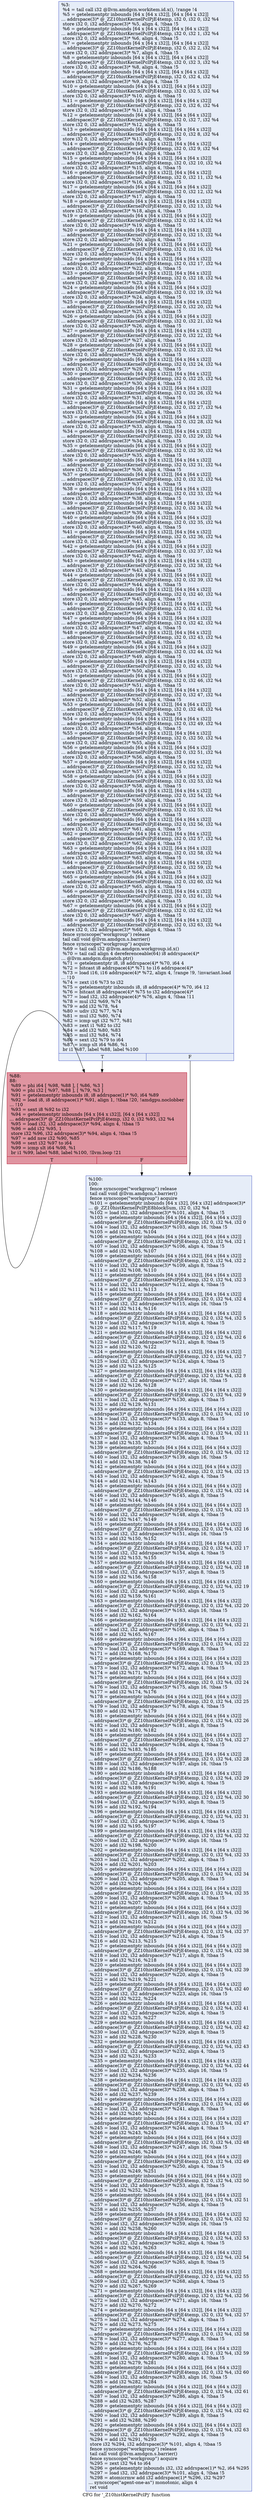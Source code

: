 digraph "CFG for '_Z10histKernelPclPj' function" {
	label="CFG for '_Z10histKernelPclPj' function";

	Node0x623df50 [shape=record,color="#3d50c3ff", style=filled, fillcolor="#c7d7f070",label="{%3:\l  %4 = tail call i32 @llvm.amdgcn.workitem.id.x(), !range !4\l  %5 = getelementptr inbounds [64 x [64 x i32]], [64 x [64 x i32]]\l... addrspace(3)* @_ZZ10histKernelPclPjE4temp, i32 0, i32 0, i32 %4\l  store i32 0, i32 addrspace(3)* %5, align 4, !tbaa !5\l  %6 = getelementptr inbounds [64 x [64 x i32]], [64 x [64 x i32]]\l... addrspace(3)* @_ZZ10histKernelPclPjE4temp, i32 0, i32 1, i32 %4\l  store i32 0, i32 addrspace(3)* %6, align 4, !tbaa !5\l  %7 = getelementptr inbounds [64 x [64 x i32]], [64 x [64 x i32]]\l... addrspace(3)* @_ZZ10histKernelPclPjE4temp, i32 0, i32 2, i32 %4\l  store i32 0, i32 addrspace(3)* %7, align 4, !tbaa !5\l  %8 = getelementptr inbounds [64 x [64 x i32]], [64 x [64 x i32]]\l... addrspace(3)* @_ZZ10histKernelPclPjE4temp, i32 0, i32 3, i32 %4\l  store i32 0, i32 addrspace(3)* %8, align 4, !tbaa !5\l  %9 = getelementptr inbounds [64 x [64 x i32]], [64 x [64 x i32]]\l... addrspace(3)* @_ZZ10histKernelPclPjE4temp, i32 0, i32 4, i32 %4\l  store i32 0, i32 addrspace(3)* %9, align 4, !tbaa !5\l  %10 = getelementptr inbounds [64 x [64 x i32]], [64 x [64 x i32]]\l... addrspace(3)* @_ZZ10histKernelPclPjE4temp, i32 0, i32 5, i32 %4\l  store i32 0, i32 addrspace(3)* %10, align 4, !tbaa !5\l  %11 = getelementptr inbounds [64 x [64 x i32]], [64 x [64 x i32]]\l... addrspace(3)* @_ZZ10histKernelPclPjE4temp, i32 0, i32 6, i32 %4\l  store i32 0, i32 addrspace(3)* %11, align 4, !tbaa !5\l  %12 = getelementptr inbounds [64 x [64 x i32]], [64 x [64 x i32]]\l... addrspace(3)* @_ZZ10histKernelPclPjE4temp, i32 0, i32 7, i32 %4\l  store i32 0, i32 addrspace(3)* %12, align 4, !tbaa !5\l  %13 = getelementptr inbounds [64 x [64 x i32]], [64 x [64 x i32]]\l... addrspace(3)* @_ZZ10histKernelPclPjE4temp, i32 0, i32 8, i32 %4\l  store i32 0, i32 addrspace(3)* %13, align 4, !tbaa !5\l  %14 = getelementptr inbounds [64 x [64 x i32]], [64 x [64 x i32]]\l... addrspace(3)* @_ZZ10histKernelPclPjE4temp, i32 0, i32 9, i32 %4\l  store i32 0, i32 addrspace(3)* %14, align 4, !tbaa !5\l  %15 = getelementptr inbounds [64 x [64 x i32]], [64 x [64 x i32]]\l... addrspace(3)* @_ZZ10histKernelPclPjE4temp, i32 0, i32 10, i32 %4\l  store i32 0, i32 addrspace(3)* %15, align 4, !tbaa !5\l  %16 = getelementptr inbounds [64 x [64 x i32]], [64 x [64 x i32]]\l... addrspace(3)* @_ZZ10histKernelPclPjE4temp, i32 0, i32 11, i32 %4\l  store i32 0, i32 addrspace(3)* %16, align 4, !tbaa !5\l  %17 = getelementptr inbounds [64 x [64 x i32]], [64 x [64 x i32]]\l... addrspace(3)* @_ZZ10histKernelPclPjE4temp, i32 0, i32 12, i32 %4\l  store i32 0, i32 addrspace(3)* %17, align 4, !tbaa !5\l  %18 = getelementptr inbounds [64 x [64 x i32]], [64 x [64 x i32]]\l... addrspace(3)* @_ZZ10histKernelPclPjE4temp, i32 0, i32 13, i32 %4\l  store i32 0, i32 addrspace(3)* %18, align 4, !tbaa !5\l  %19 = getelementptr inbounds [64 x [64 x i32]], [64 x [64 x i32]]\l... addrspace(3)* @_ZZ10histKernelPclPjE4temp, i32 0, i32 14, i32 %4\l  store i32 0, i32 addrspace(3)* %19, align 4, !tbaa !5\l  %20 = getelementptr inbounds [64 x [64 x i32]], [64 x [64 x i32]]\l... addrspace(3)* @_ZZ10histKernelPclPjE4temp, i32 0, i32 15, i32 %4\l  store i32 0, i32 addrspace(3)* %20, align 4, !tbaa !5\l  %21 = getelementptr inbounds [64 x [64 x i32]], [64 x [64 x i32]]\l... addrspace(3)* @_ZZ10histKernelPclPjE4temp, i32 0, i32 16, i32 %4\l  store i32 0, i32 addrspace(3)* %21, align 4, !tbaa !5\l  %22 = getelementptr inbounds [64 x [64 x i32]], [64 x [64 x i32]]\l... addrspace(3)* @_ZZ10histKernelPclPjE4temp, i32 0, i32 17, i32 %4\l  store i32 0, i32 addrspace(3)* %22, align 4, !tbaa !5\l  %23 = getelementptr inbounds [64 x [64 x i32]], [64 x [64 x i32]]\l... addrspace(3)* @_ZZ10histKernelPclPjE4temp, i32 0, i32 18, i32 %4\l  store i32 0, i32 addrspace(3)* %23, align 4, !tbaa !5\l  %24 = getelementptr inbounds [64 x [64 x i32]], [64 x [64 x i32]]\l... addrspace(3)* @_ZZ10histKernelPclPjE4temp, i32 0, i32 19, i32 %4\l  store i32 0, i32 addrspace(3)* %24, align 4, !tbaa !5\l  %25 = getelementptr inbounds [64 x [64 x i32]], [64 x [64 x i32]]\l... addrspace(3)* @_ZZ10histKernelPclPjE4temp, i32 0, i32 20, i32 %4\l  store i32 0, i32 addrspace(3)* %25, align 4, !tbaa !5\l  %26 = getelementptr inbounds [64 x [64 x i32]], [64 x [64 x i32]]\l... addrspace(3)* @_ZZ10histKernelPclPjE4temp, i32 0, i32 21, i32 %4\l  store i32 0, i32 addrspace(3)* %26, align 4, !tbaa !5\l  %27 = getelementptr inbounds [64 x [64 x i32]], [64 x [64 x i32]]\l... addrspace(3)* @_ZZ10histKernelPclPjE4temp, i32 0, i32 22, i32 %4\l  store i32 0, i32 addrspace(3)* %27, align 4, !tbaa !5\l  %28 = getelementptr inbounds [64 x [64 x i32]], [64 x [64 x i32]]\l... addrspace(3)* @_ZZ10histKernelPclPjE4temp, i32 0, i32 23, i32 %4\l  store i32 0, i32 addrspace(3)* %28, align 4, !tbaa !5\l  %29 = getelementptr inbounds [64 x [64 x i32]], [64 x [64 x i32]]\l... addrspace(3)* @_ZZ10histKernelPclPjE4temp, i32 0, i32 24, i32 %4\l  store i32 0, i32 addrspace(3)* %29, align 4, !tbaa !5\l  %30 = getelementptr inbounds [64 x [64 x i32]], [64 x [64 x i32]]\l... addrspace(3)* @_ZZ10histKernelPclPjE4temp, i32 0, i32 25, i32 %4\l  store i32 0, i32 addrspace(3)* %30, align 4, !tbaa !5\l  %31 = getelementptr inbounds [64 x [64 x i32]], [64 x [64 x i32]]\l... addrspace(3)* @_ZZ10histKernelPclPjE4temp, i32 0, i32 26, i32 %4\l  store i32 0, i32 addrspace(3)* %31, align 4, !tbaa !5\l  %32 = getelementptr inbounds [64 x [64 x i32]], [64 x [64 x i32]]\l... addrspace(3)* @_ZZ10histKernelPclPjE4temp, i32 0, i32 27, i32 %4\l  store i32 0, i32 addrspace(3)* %32, align 4, !tbaa !5\l  %33 = getelementptr inbounds [64 x [64 x i32]], [64 x [64 x i32]]\l... addrspace(3)* @_ZZ10histKernelPclPjE4temp, i32 0, i32 28, i32 %4\l  store i32 0, i32 addrspace(3)* %33, align 4, !tbaa !5\l  %34 = getelementptr inbounds [64 x [64 x i32]], [64 x [64 x i32]]\l... addrspace(3)* @_ZZ10histKernelPclPjE4temp, i32 0, i32 29, i32 %4\l  store i32 0, i32 addrspace(3)* %34, align 4, !tbaa !5\l  %35 = getelementptr inbounds [64 x [64 x i32]], [64 x [64 x i32]]\l... addrspace(3)* @_ZZ10histKernelPclPjE4temp, i32 0, i32 30, i32 %4\l  store i32 0, i32 addrspace(3)* %35, align 4, !tbaa !5\l  %36 = getelementptr inbounds [64 x [64 x i32]], [64 x [64 x i32]]\l... addrspace(3)* @_ZZ10histKernelPclPjE4temp, i32 0, i32 31, i32 %4\l  store i32 0, i32 addrspace(3)* %36, align 4, !tbaa !5\l  %37 = getelementptr inbounds [64 x [64 x i32]], [64 x [64 x i32]]\l... addrspace(3)* @_ZZ10histKernelPclPjE4temp, i32 0, i32 32, i32 %4\l  store i32 0, i32 addrspace(3)* %37, align 4, !tbaa !5\l  %38 = getelementptr inbounds [64 x [64 x i32]], [64 x [64 x i32]]\l... addrspace(3)* @_ZZ10histKernelPclPjE4temp, i32 0, i32 33, i32 %4\l  store i32 0, i32 addrspace(3)* %38, align 4, !tbaa !5\l  %39 = getelementptr inbounds [64 x [64 x i32]], [64 x [64 x i32]]\l... addrspace(3)* @_ZZ10histKernelPclPjE4temp, i32 0, i32 34, i32 %4\l  store i32 0, i32 addrspace(3)* %39, align 4, !tbaa !5\l  %40 = getelementptr inbounds [64 x [64 x i32]], [64 x [64 x i32]]\l... addrspace(3)* @_ZZ10histKernelPclPjE4temp, i32 0, i32 35, i32 %4\l  store i32 0, i32 addrspace(3)* %40, align 4, !tbaa !5\l  %41 = getelementptr inbounds [64 x [64 x i32]], [64 x [64 x i32]]\l... addrspace(3)* @_ZZ10histKernelPclPjE4temp, i32 0, i32 36, i32 %4\l  store i32 0, i32 addrspace(3)* %41, align 4, !tbaa !5\l  %42 = getelementptr inbounds [64 x [64 x i32]], [64 x [64 x i32]]\l... addrspace(3)* @_ZZ10histKernelPclPjE4temp, i32 0, i32 37, i32 %4\l  store i32 0, i32 addrspace(3)* %42, align 4, !tbaa !5\l  %43 = getelementptr inbounds [64 x [64 x i32]], [64 x [64 x i32]]\l... addrspace(3)* @_ZZ10histKernelPclPjE4temp, i32 0, i32 38, i32 %4\l  store i32 0, i32 addrspace(3)* %43, align 4, !tbaa !5\l  %44 = getelementptr inbounds [64 x [64 x i32]], [64 x [64 x i32]]\l... addrspace(3)* @_ZZ10histKernelPclPjE4temp, i32 0, i32 39, i32 %4\l  store i32 0, i32 addrspace(3)* %44, align 4, !tbaa !5\l  %45 = getelementptr inbounds [64 x [64 x i32]], [64 x [64 x i32]]\l... addrspace(3)* @_ZZ10histKernelPclPjE4temp, i32 0, i32 40, i32 %4\l  store i32 0, i32 addrspace(3)* %45, align 4, !tbaa !5\l  %46 = getelementptr inbounds [64 x [64 x i32]], [64 x [64 x i32]]\l... addrspace(3)* @_ZZ10histKernelPclPjE4temp, i32 0, i32 41, i32 %4\l  store i32 0, i32 addrspace(3)* %46, align 4, !tbaa !5\l  %47 = getelementptr inbounds [64 x [64 x i32]], [64 x [64 x i32]]\l... addrspace(3)* @_ZZ10histKernelPclPjE4temp, i32 0, i32 42, i32 %4\l  store i32 0, i32 addrspace(3)* %47, align 4, !tbaa !5\l  %48 = getelementptr inbounds [64 x [64 x i32]], [64 x [64 x i32]]\l... addrspace(3)* @_ZZ10histKernelPclPjE4temp, i32 0, i32 43, i32 %4\l  store i32 0, i32 addrspace(3)* %48, align 4, !tbaa !5\l  %49 = getelementptr inbounds [64 x [64 x i32]], [64 x [64 x i32]]\l... addrspace(3)* @_ZZ10histKernelPclPjE4temp, i32 0, i32 44, i32 %4\l  store i32 0, i32 addrspace(3)* %49, align 4, !tbaa !5\l  %50 = getelementptr inbounds [64 x [64 x i32]], [64 x [64 x i32]]\l... addrspace(3)* @_ZZ10histKernelPclPjE4temp, i32 0, i32 45, i32 %4\l  store i32 0, i32 addrspace(3)* %50, align 4, !tbaa !5\l  %51 = getelementptr inbounds [64 x [64 x i32]], [64 x [64 x i32]]\l... addrspace(3)* @_ZZ10histKernelPclPjE4temp, i32 0, i32 46, i32 %4\l  store i32 0, i32 addrspace(3)* %51, align 4, !tbaa !5\l  %52 = getelementptr inbounds [64 x [64 x i32]], [64 x [64 x i32]]\l... addrspace(3)* @_ZZ10histKernelPclPjE4temp, i32 0, i32 47, i32 %4\l  store i32 0, i32 addrspace(3)* %52, align 4, !tbaa !5\l  %53 = getelementptr inbounds [64 x [64 x i32]], [64 x [64 x i32]]\l... addrspace(3)* @_ZZ10histKernelPclPjE4temp, i32 0, i32 48, i32 %4\l  store i32 0, i32 addrspace(3)* %53, align 4, !tbaa !5\l  %54 = getelementptr inbounds [64 x [64 x i32]], [64 x [64 x i32]]\l... addrspace(3)* @_ZZ10histKernelPclPjE4temp, i32 0, i32 49, i32 %4\l  store i32 0, i32 addrspace(3)* %54, align 4, !tbaa !5\l  %55 = getelementptr inbounds [64 x [64 x i32]], [64 x [64 x i32]]\l... addrspace(3)* @_ZZ10histKernelPclPjE4temp, i32 0, i32 50, i32 %4\l  store i32 0, i32 addrspace(3)* %55, align 4, !tbaa !5\l  %56 = getelementptr inbounds [64 x [64 x i32]], [64 x [64 x i32]]\l... addrspace(3)* @_ZZ10histKernelPclPjE4temp, i32 0, i32 51, i32 %4\l  store i32 0, i32 addrspace(3)* %56, align 4, !tbaa !5\l  %57 = getelementptr inbounds [64 x [64 x i32]], [64 x [64 x i32]]\l... addrspace(3)* @_ZZ10histKernelPclPjE4temp, i32 0, i32 52, i32 %4\l  store i32 0, i32 addrspace(3)* %57, align 4, !tbaa !5\l  %58 = getelementptr inbounds [64 x [64 x i32]], [64 x [64 x i32]]\l... addrspace(3)* @_ZZ10histKernelPclPjE4temp, i32 0, i32 53, i32 %4\l  store i32 0, i32 addrspace(3)* %58, align 4, !tbaa !5\l  %59 = getelementptr inbounds [64 x [64 x i32]], [64 x [64 x i32]]\l... addrspace(3)* @_ZZ10histKernelPclPjE4temp, i32 0, i32 54, i32 %4\l  store i32 0, i32 addrspace(3)* %59, align 4, !tbaa !5\l  %60 = getelementptr inbounds [64 x [64 x i32]], [64 x [64 x i32]]\l... addrspace(3)* @_ZZ10histKernelPclPjE4temp, i32 0, i32 55, i32 %4\l  store i32 0, i32 addrspace(3)* %60, align 4, !tbaa !5\l  %61 = getelementptr inbounds [64 x [64 x i32]], [64 x [64 x i32]]\l... addrspace(3)* @_ZZ10histKernelPclPjE4temp, i32 0, i32 56, i32 %4\l  store i32 0, i32 addrspace(3)* %61, align 4, !tbaa !5\l  %62 = getelementptr inbounds [64 x [64 x i32]], [64 x [64 x i32]]\l... addrspace(3)* @_ZZ10histKernelPclPjE4temp, i32 0, i32 57, i32 %4\l  store i32 0, i32 addrspace(3)* %62, align 4, !tbaa !5\l  %63 = getelementptr inbounds [64 x [64 x i32]], [64 x [64 x i32]]\l... addrspace(3)* @_ZZ10histKernelPclPjE4temp, i32 0, i32 58, i32 %4\l  store i32 0, i32 addrspace(3)* %63, align 4, !tbaa !5\l  %64 = getelementptr inbounds [64 x [64 x i32]], [64 x [64 x i32]]\l... addrspace(3)* @_ZZ10histKernelPclPjE4temp, i32 0, i32 59, i32 %4\l  store i32 0, i32 addrspace(3)* %64, align 4, !tbaa !5\l  %65 = getelementptr inbounds [64 x [64 x i32]], [64 x [64 x i32]]\l... addrspace(3)* @_ZZ10histKernelPclPjE4temp, i32 0, i32 60, i32 %4\l  store i32 0, i32 addrspace(3)* %65, align 4, !tbaa !5\l  %66 = getelementptr inbounds [64 x [64 x i32]], [64 x [64 x i32]]\l... addrspace(3)* @_ZZ10histKernelPclPjE4temp, i32 0, i32 61, i32 %4\l  store i32 0, i32 addrspace(3)* %66, align 4, !tbaa !5\l  %67 = getelementptr inbounds [64 x [64 x i32]], [64 x [64 x i32]]\l... addrspace(3)* @_ZZ10histKernelPclPjE4temp, i32 0, i32 62, i32 %4\l  store i32 0, i32 addrspace(3)* %67, align 4, !tbaa !5\l  %68 = getelementptr inbounds [64 x [64 x i32]], [64 x [64 x i32]]\l... addrspace(3)* @_ZZ10histKernelPclPjE4temp, i32 0, i32 63, i32 %4\l  store i32 0, i32 addrspace(3)* %68, align 4, !tbaa !5\l  fence syncscope(\"workgroup\") release\l  tail call void @llvm.amdgcn.s.barrier()\l  fence syncscope(\"workgroup\") acquire\l  %69 = tail call i32 @llvm.amdgcn.workgroup.id.x()\l  %70 = tail call align 4 dereferenceable(64) i8 addrspace(4)*\l... @llvm.amdgcn.dispatch.ptr()\l  %71 = getelementptr i8, i8 addrspace(4)* %70, i64 4\l  %72 = bitcast i8 addrspace(4)* %71 to i16 addrspace(4)*\l  %73 = load i16, i16 addrspace(4)* %72, align 4, !range !9, !invariant.load\l... !10\l  %74 = zext i16 %73 to i32\l  %75 = getelementptr inbounds i8, i8 addrspace(4)* %70, i64 12\l  %76 = bitcast i8 addrspace(4)* %75 to i32 addrspace(4)*\l  %77 = load i32, i32 addrspace(4)* %76, align 4, !tbaa !11\l  %78 = mul i32 %69, %74\l  %79 = add i32 %78, %4\l  %80 = udiv i32 %77, %74\l  %81 = mul i32 %80, %74\l  %82 = icmp ugt i32 %77, %81\l  %83 = zext i1 %82 to i32\l  %84 = add i32 %80, %83\l  %85 = mul i32 %84, %74\l  %86 = sext i32 %79 to i64\l  %87 = icmp slt i64 %86, %1\l  br i1 %87, label %88, label %100\l|{<s0>T|<s1>F}}"];
	Node0x623df50:s0 -> Node0x6249500;
	Node0x623df50:s1 -> Node0x6249590;
	Node0x6249500 [shape=record,color="#b70d28ff", style=filled, fillcolor="#b70d2870",label="{%88:\l88:                                               \l  %89 = phi i64 [ %98, %88 ], [ %86, %3 ]\l  %90 = phi i32 [ %97, %88 ], [ %79, %3 ]\l  %91 = getelementptr inbounds i8, i8 addrspace(1)* %0, i64 %89\l  %92 = load i8, i8 addrspace(1)* %91, align 1, !tbaa !20, !amdgpu.noclobber\l... !10\l  %93 = sext i8 %92 to i32\l  %94 = getelementptr inbounds [64 x [64 x i32]], [64 x [64 x i32]]\l... addrspace(3)* @_ZZ10histKernelPclPjE4temp, i32 0, i32 %93, i32 %4\l  %95 = load i32, i32 addrspace(3)* %94, align 4, !tbaa !5\l  %96 = add i32 %95, 1\l  store i32 %96, i32 addrspace(3)* %94, align 4, !tbaa !5\l  %97 = add nsw i32 %90, %85\l  %98 = sext i32 %97 to i64\l  %99 = icmp slt i64 %98, %1\l  br i1 %99, label %88, label %100, !llvm.loop !21\l|{<s0>T|<s1>F}}"];
	Node0x6249500:s0 -> Node0x6249500;
	Node0x6249500:s1 -> Node0x6249590;
	Node0x6249590 [shape=record,color="#3d50c3ff", style=filled, fillcolor="#c7d7f070",label="{%100:\l100:                                              \l  fence syncscope(\"workgroup\") release\l  tail call void @llvm.amdgcn.s.barrier()\l  fence syncscope(\"workgroup\") acquire\l  %101 = getelementptr inbounds [64 x i32], [64 x i32] addrspace(3)*\l... @_ZZ10histKernelPclPjE8blockSum, i32 0, i32 %4\l  %102 = load i32, i32 addrspace(3)* %101, align 4, !tbaa !5\l  %103 = getelementptr inbounds [64 x [64 x i32]], [64 x [64 x i32]]\l... addrspace(3)* @_ZZ10histKernelPclPjE4temp, i32 0, i32 %4, i32 0\l  %104 = load i32, i32 addrspace(3)* %103, align 16, !tbaa !5\l  %105 = add i32 %102, %104\l  %106 = getelementptr inbounds [64 x [64 x i32]], [64 x [64 x i32]]\l... addrspace(3)* @_ZZ10histKernelPclPjE4temp, i32 0, i32 %4, i32 1\l  %107 = load i32, i32 addrspace(3)* %106, align 4, !tbaa !5\l  %108 = add i32 %105, %107\l  %109 = getelementptr inbounds [64 x [64 x i32]], [64 x [64 x i32]]\l... addrspace(3)* @_ZZ10histKernelPclPjE4temp, i32 0, i32 %4, i32 2\l  %110 = load i32, i32 addrspace(3)* %109, align 8, !tbaa !5\l  %111 = add i32 %108, %110\l  %112 = getelementptr inbounds [64 x [64 x i32]], [64 x [64 x i32]]\l... addrspace(3)* @_ZZ10histKernelPclPjE4temp, i32 0, i32 %4, i32 3\l  %113 = load i32, i32 addrspace(3)* %112, align 4, !tbaa !5\l  %114 = add i32 %111, %113\l  %115 = getelementptr inbounds [64 x [64 x i32]], [64 x [64 x i32]]\l... addrspace(3)* @_ZZ10histKernelPclPjE4temp, i32 0, i32 %4, i32 4\l  %116 = load i32, i32 addrspace(3)* %115, align 16, !tbaa !5\l  %117 = add i32 %114, %116\l  %118 = getelementptr inbounds [64 x [64 x i32]], [64 x [64 x i32]]\l... addrspace(3)* @_ZZ10histKernelPclPjE4temp, i32 0, i32 %4, i32 5\l  %119 = load i32, i32 addrspace(3)* %118, align 4, !tbaa !5\l  %120 = add i32 %117, %119\l  %121 = getelementptr inbounds [64 x [64 x i32]], [64 x [64 x i32]]\l... addrspace(3)* @_ZZ10histKernelPclPjE4temp, i32 0, i32 %4, i32 6\l  %122 = load i32, i32 addrspace(3)* %121, align 8, !tbaa !5\l  %123 = add i32 %120, %122\l  %124 = getelementptr inbounds [64 x [64 x i32]], [64 x [64 x i32]]\l... addrspace(3)* @_ZZ10histKernelPclPjE4temp, i32 0, i32 %4, i32 7\l  %125 = load i32, i32 addrspace(3)* %124, align 4, !tbaa !5\l  %126 = add i32 %123, %125\l  %127 = getelementptr inbounds [64 x [64 x i32]], [64 x [64 x i32]]\l... addrspace(3)* @_ZZ10histKernelPclPjE4temp, i32 0, i32 %4, i32 8\l  %128 = load i32, i32 addrspace(3)* %127, align 16, !tbaa !5\l  %129 = add i32 %126, %128\l  %130 = getelementptr inbounds [64 x [64 x i32]], [64 x [64 x i32]]\l... addrspace(3)* @_ZZ10histKernelPclPjE4temp, i32 0, i32 %4, i32 9\l  %131 = load i32, i32 addrspace(3)* %130, align 4, !tbaa !5\l  %132 = add i32 %129, %131\l  %133 = getelementptr inbounds [64 x [64 x i32]], [64 x [64 x i32]]\l... addrspace(3)* @_ZZ10histKernelPclPjE4temp, i32 0, i32 %4, i32 10\l  %134 = load i32, i32 addrspace(3)* %133, align 8, !tbaa !5\l  %135 = add i32 %132, %134\l  %136 = getelementptr inbounds [64 x [64 x i32]], [64 x [64 x i32]]\l... addrspace(3)* @_ZZ10histKernelPclPjE4temp, i32 0, i32 %4, i32 11\l  %137 = load i32, i32 addrspace(3)* %136, align 4, !tbaa !5\l  %138 = add i32 %135, %137\l  %139 = getelementptr inbounds [64 x [64 x i32]], [64 x [64 x i32]]\l... addrspace(3)* @_ZZ10histKernelPclPjE4temp, i32 0, i32 %4, i32 12\l  %140 = load i32, i32 addrspace(3)* %139, align 16, !tbaa !5\l  %141 = add i32 %138, %140\l  %142 = getelementptr inbounds [64 x [64 x i32]], [64 x [64 x i32]]\l... addrspace(3)* @_ZZ10histKernelPclPjE4temp, i32 0, i32 %4, i32 13\l  %143 = load i32, i32 addrspace(3)* %142, align 4, !tbaa !5\l  %144 = add i32 %141, %143\l  %145 = getelementptr inbounds [64 x [64 x i32]], [64 x [64 x i32]]\l... addrspace(3)* @_ZZ10histKernelPclPjE4temp, i32 0, i32 %4, i32 14\l  %146 = load i32, i32 addrspace(3)* %145, align 8, !tbaa !5\l  %147 = add i32 %144, %146\l  %148 = getelementptr inbounds [64 x [64 x i32]], [64 x [64 x i32]]\l... addrspace(3)* @_ZZ10histKernelPclPjE4temp, i32 0, i32 %4, i32 15\l  %149 = load i32, i32 addrspace(3)* %148, align 4, !tbaa !5\l  %150 = add i32 %147, %149\l  %151 = getelementptr inbounds [64 x [64 x i32]], [64 x [64 x i32]]\l... addrspace(3)* @_ZZ10histKernelPclPjE4temp, i32 0, i32 %4, i32 16\l  %152 = load i32, i32 addrspace(3)* %151, align 16, !tbaa !5\l  %153 = add i32 %150, %152\l  %154 = getelementptr inbounds [64 x [64 x i32]], [64 x [64 x i32]]\l... addrspace(3)* @_ZZ10histKernelPclPjE4temp, i32 0, i32 %4, i32 17\l  %155 = load i32, i32 addrspace(3)* %154, align 4, !tbaa !5\l  %156 = add i32 %153, %155\l  %157 = getelementptr inbounds [64 x [64 x i32]], [64 x [64 x i32]]\l... addrspace(3)* @_ZZ10histKernelPclPjE4temp, i32 0, i32 %4, i32 18\l  %158 = load i32, i32 addrspace(3)* %157, align 8, !tbaa !5\l  %159 = add i32 %156, %158\l  %160 = getelementptr inbounds [64 x [64 x i32]], [64 x [64 x i32]]\l... addrspace(3)* @_ZZ10histKernelPclPjE4temp, i32 0, i32 %4, i32 19\l  %161 = load i32, i32 addrspace(3)* %160, align 4, !tbaa !5\l  %162 = add i32 %159, %161\l  %163 = getelementptr inbounds [64 x [64 x i32]], [64 x [64 x i32]]\l... addrspace(3)* @_ZZ10histKernelPclPjE4temp, i32 0, i32 %4, i32 20\l  %164 = load i32, i32 addrspace(3)* %163, align 16, !tbaa !5\l  %165 = add i32 %162, %164\l  %166 = getelementptr inbounds [64 x [64 x i32]], [64 x [64 x i32]]\l... addrspace(3)* @_ZZ10histKernelPclPjE4temp, i32 0, i32 %4, i32 21\l  %167 = load i32, i32 addrspace(3)* %166, align 4, !tbaa !5\l  %168 = add i32 %165, %167\l  %169 = getelementptr inbounds [64 x [64 x i32]], [64 x [64 x i32]]\l... addrspace(3)* @_ZZ10histKernelPclPjE4temp, i32 0, i32 %4, i32 22\l  %170 = load i32, i32 addrspace(3)* %169, align 8, !tbaa !5\l  %171 = add i32 %168, %170\l  %172 = getelementptr inbounds [64 x [64 x i32]], [64 x [64 x i32]]\l... addrspace(3)* @_ZZ10histKernelPclPjE4temp, i32 0, i32 %4, i32 23\l  %173 = load i32, i32 addrspace(3)* %172, align 4, !tbaa !5\l  %174 = add i32 %171, %173\l  %175 = getelementptr inbounds [64 x [64 x i32]], [64 x [64 x i32]]\l... addrspace(3)* @_ZZ10histKernelPclPjE4temp, i32 0, i32 %4, i32 24\l  %176 = load i32, i32 addrspace(3)* %175, align 16, !tbaa !5\l  %177 = add i32 %174, %176\l  %178 = getelementptr inbounds [64 x [64 x i32]], [64 x [64 x i32]]\l... addrspace(3)* @_ZZ10histKernelPclPjE4temp, i32 0, i32 %4, i32 25\l  %179 = load i32, i32 addrspace(3)* %178, align 4, !tbaa !5\l  %180 = add i32 %177, %179\l  %181 = getelementptr inbounds [64 x [64 x i32]], [64 x [64 x i32]]\l... addrspace(3)* @_ZZ10histKernelPclPjE4temp, i32 0, i32 %4, i32 26\l  %182 = load i32, i32 addrspace(3)* %181, align 8, !tbaa !5\l  %183 = add i32 %180, %182\l  %184 = getelementptr inbounds [64 x [64 x i32]], [64 x [64 x i32]]\l... addrspace(3)* @_ZZ10histKernelPclPjE4temp, i32 0, i32 %4, i32 27\l  %185 = load i32, i32 addrspace(3)* %184, align 4, !tbaa !5\l  %186 = add i32 %183, %185\l  %187 = getelementptr inbounds [64 x [64 x i32]], [64 x [64 x i32]]\l... addrspace(3)* @_ZZ10histKernelPclPjE4temp, i32 0, i32 %4, i32 28\l  %188 = load i32, i32 addrspace(3)* %187, align 16, !tbaa !5\l  %189 = add i32 %186, %188\l  %190 = getelementptr inbounds [64 x [64 x i32]], [64 x [64 x i32]]\l... addrspace(3)* @_ZZ10histKernelPclPjE4temp, i32 0, i32 %4, i32 29\l  %191 = load i32, i32 addrspace(3)* %190, align 4, !tbaa !5\l  %192 = add i32 %189, %191\l  %193 = getelementptr inbounds [64 x [64 x i32]], [64 x [64 x i32]]\l... addrspace(3)* @_ZZ10histKernelPclPjE4temp, i32 0, i32 %4, i32 30\l  %194 = load i32, i32 addrspace(3)* %193, align 8, !tbaa !5\l  %195 = add i32 %192, %194\l  %196 = getelementptr inbounds [64 x [64 x i32]], [64 x [64 x i32]]\l... addrspace(3)* @_ZZ10histKernelPclPjE4temp, i32 0, i32 %4, i32 31\l  %197 = load i32, i32 addrspace(3)* %196, align 4, !tbaa !5\l  %198 = add i32 %195, %197\l  %199 = getelementptr inbounds [64 x [64 x i32]], [64 x [64 x i32]]\l... addrspace(3)* @_ZZ10histKernelPclPjE4temp, i32 0, i32 %4, i32 32\l  %200 = load i32, i32 addrspace(3)* %199, align 16, !tbaa !5\l  %201 = add i32 %198, %200\l  %202 = getelementptr inbounds [64 x [64 x i32]], [64 x [64 x i32]]\l... addrspace(3)* @_ZZ10histKernelPclPjE4temp, i32 0, i32 %4, i32 33\l  %203 = load i32, i32 addrspace(3)* %202, align 4, !tbaa !5\l  %204 = add i32 %201, %203\l  %205 = getelementptr inbounds [64 x [64 x i32]], [64 x [64 x i32]]\l... addrspace(3)* @_ZZ10histKernelPclPjE4temp, i32 0, i32 %4, i32 34\l  %206 = load i32, i32 addrspace(3)* %205, align 8, !tbaa !5\l  %207 = add i32 %204, %206\l  %208 = getelementptr inbounds [64 x [64 x i32]], [64 x [64 x i32]]\l... addrspace(3)* @_ZZ10histKernelPclPjE4temp, i32 0, i32 %4, i32 35\l  %209 = load i32, i32 addrspace(3)* %208, align 4, !tbaa !5\l  %210 = add i32 %207, %209\l  %211 = getelementptr inbounds [64 x [64 x i32]], [64 x [64 x i32]]\l... addrspace(3)* @_ZZ10histKernelPclPjE4temp, i32 0, i32 %4, i32 36\l  %212 = load i32, i32 addrspace(3)* %211, align 16, !tbaa !5\l  %213 = add i32 %210, %212\l  %214 = getelementptr inbounds [64 x [64 x i32]], [64 x [64 x i32]]\l... addrspace(3)* @_ZZ10histKernelPclPjE4temp, i32 0, i32 %4, i32 37\l  %215 = load i32, i32 addrspace(3)* %214, align 4, !tbaa !5\l  %216 = add i32 %213, %215\l  %217 = getelementptr inbounds [64 x [64 x i32]], [64 x [64 x i32]]\l... addrspace(3)* @_ZZ10histKernelPclPjE4temp, i32 0, i32 %4, i32 38\l  %218 = load i32, i32 addrspace(3)* %217, align 8, !tbaa !5\l  %219 = add i32 %216, %218\l  %220 = getelementptr inbounds [64 x [64 x i32]], [64 x [64 x i32]]\l... addrspace(3)* @_ZZ10histKernelPclPjE4temp, i32 0, i32 %4, i32 39\l  %221 = load i32, i32 addrspace(3)* %220, align 4, !tbaa !5\l  %222 = add i32 %219, %221\l  %223 = getelementptr inbounds [64 x [64 x i32]], [64 x [64 x i32]]\l... addrspace(3)* @_ZZ10histKernelPclPjE4temp, i32 0, i32 %4, i32 40\l  %224 = load i32, i32 addrspace(3)* %223, align 16, !tbaa !5\l  %225 = add i32 %222, %224\l  %226 = getelementptr inbounds [64 x [64 x i32]], [64 x [64 x i32]]\l... addrspace(3)* @_ZZ10histKernelPclPjE4temp, i32 0, i32 %4, i32 41\l  %227 = load i32, i32 addrspace(3)* %226, align 4, !tbaa !5\l  %228 = add i32 %225, %227\l  %229 = getelementptr inbounds [64 x [64 x i32]], [64 x [64 x i32]]\l... addrspace(3)* @_ZZ10histKernelPclPjE4temp, i32 0, i32 %4, i32 42\l  %230 = load i32, i32 addrspace(3)* %229, align 8, !tbaa !5\l  %231 = add i32 %228, %230\l  %232 = getelementptr inbounds [64 x [64 x i32]], [64 x [64 x i32]]\l... addrspace(3)* @_ZZ10histKernelPclPjE4temp, i32 0, i32 %4, i32 43\l  %233 = load i32, i32 addrspace(3)* %232, align 4, !tbaa !5\l  %234 = add i32 %231, %233\l  %235 = getelementptr inbounds [64 x [64 x i32]], [64 x [64 x i32]]\l... addrspace(3)* @_ZZ10histKernelPclPjE4temp, i32 0, i32 %4, i32 44\l  %236 = load i32, i32 addrspace(3)* %235, align 16, !tbaa !5\l  %237 = add i32 %234, %236\l  %238 = getelementptr inbounds [64 x [64 x i32]], [64 x [64 x i32]]\l... addrspace(3)* @_ZZ10histKernelPclPjE4temp, i32 0, i32 %4, i32 45\l  %239 = load i32, i32 addrspace(3)* %238, align 4, !tbaa !5\l  %240 = add i32 %237, %239\l  %241 = getelementptr inbounds [64 x [64 x i32]], [64 x [64 x i32]]\l... addrspace(3)* @_ZZ10histKernelPclPjE4temp, i32 0, i32 %4, i32 46\l  %242 = load i32, i32 addrspace(3)* %241, align 8, !tbaa !5\l  %243 = add i32 %240, %242\l  %244 = getelementptr inbounds [64 x [64 x i32]], [64 x [64 x i32]]\l... addrspace(3)* @_ZZ10histKernelPclPjE4temp, i32 0, i32 %4, i32 47\l  %245 = load i32, i32 addrspace(3)* %244, align 4, !tbaa !5\l  %246 = add i32 %243, %245\l  %247 = getelementptr inbounds [64 x [64 x i32]], [64 x [64 x i32]]\l... addrspace(3)* @_ZZ10histKernelPclPjE4temp, i32 0, i32 %4, i32 48\l  %248 = load i32, i32 addrspace(3)* %247, align 16, !tbaa !5\l  %249 = add i32 %246, %248\l  %250 = getelementptr inbounds [64 x [64 x i32]], [64 x [64 x i32]]\l... addrspace(3)* @_ZZ10histKernelPclPjE4temp, i32 0, i32 %4, i32 49\l  %251 = load i32, i32 addrspace(3)* %250, align 4, !tbaa !5\l  %252 = add i32 %249, %251\l  %253 = getelementptr inbounds [64 x [64 x i32]], [64 x [64 x i32]]\l... addrspace(3)* @_ZZ10histKernelPclPjE4temp, i32 0, i32 %4, i32 50\l  %254 = load i32, i32 addrspace(3)* %253, align 8, !tbaa !5\l  %255 = add i32 %252, %254\l  %256 = getelementptr inbounds [64 x [64 x i32]], [64 x [64 x i32]]\l... addrspace(3)* @_ZZ10histKernelPclPjE4temp, i32 0, i32 %4, i32 51\l  %257 = load i32, i32 addrspace(3)* %256, align 4, !tbaa !5\l  %258 = add i32 %255, %257\l  %259 = getelementptr inbounds [64 x [64 x i32]], [64 x [64 x i32]]\l... addrspace(3)* @_ZZ10histKernelPclPjE4temp, i32 0, i32 %4, i32 52\l  %260 = load i32, i32 addrspace(3)* %259, align 16, !tbaa !5\l  %261 = add i32 %258, %260\l  %262 = getelementptr inbounds [64 x [64 x i32]], [64 x [64 x i32]]\l... addrspace(3)* @_ZZ10histKernelPclPjE4temp, i32 0, i32 %4, i32 53\l  %263 = load i32, i32 addrspace(3)* %262, align 4, !tbaa !5\l  %264 = add i32 %261, %263\l  %265 = getelementptr inbounds [64 x [64 x i32]], [64 x [64 x i32]]\l... addrspace(3)* @_ZZ10histKernelPclPjE4temp, i32 0, i32 %4, i32 54\l  %266 = load i32, i32 addrspace(3)* %265, align 8, !tbaa !5\l  %267 = add i32 %264, %266\l  %268 = getelementptr inbounds [64 x [64 x i32]], [64 x [64 x i32]]\l... addrspace(3)* @_ZZ10histKernelPclPjE4temp, i32 0, i32 %4, i32 55\l  %269 = load i32, i32 addrspace(3)* %268, align 4, !tbaa !5\l  %270 = add i32 %267, %269\l  %271 = getelementptr inbounds [64 x [64 x i32]], [64 x [64 x i32]]\l... addrspace(3)* @_ZZ10histKernelPclPjE4temp, i32 0, i32 %4, i32 56\l  %272 = load i32, i32 addrspace(3)* %271, align 16, !tbaa !5\l  %273 = add i32 %270, %272\l  %274 = getelementptr inbounds [64 x [64 x i32]], [64 x [64 x i32]]\l... addrspace(3)* @_ZZ10histKernelPclPjE4temp, i32 0, i32 %4, i32 57\l  %275 = load i32, i32 addrspace(3)* %274, align 4, !tbaa !5\l  %276 = add i32 %273, %275\l  %277 = getelementptr inbounds [64 x [64 x i32]], [64 x [64 x i32]]\l... addrspace(3)* @_ZZ10histKernelPclPjE4temp, i32 0, i32 %4, i32 58\l  %278 = load i32, i32 addrspace(3)* %277, align 8, !tbaa !5\l  %279 = add i32 %276, %278\l  %280 = getelementptr inbounds [64 x [64 x i32]], [64 x [64 x i32]]\l... addrspace(3)* @_ZZ10histKernelPclPjE4temp, i32 0, i32 %4, i32 59\l  %281 = load i32, i32 addrspace(3)* %280, align 4, !tbaa !5\l  %282 = add i32 %279, %281\l  %283 = getelementptr inbounds [64 x [64 x i32]], [64 x [64 x i32]]\l... addrspace(3)* @_ZZ10histKernelPclPjE4temp, i32 0, i32 %4, i32 60\l  %284 = load i32, i32 addrspace(3)* %283, align 16, !tbaa !5\l  %285 = add i32 %282, %284\l  %286 = getelementptr inbounds [64 x [64 x i32]], [64 x [64 x i32]]\l... addrspace(3)* @_ZZ10histKernelPclPjE4temp, i32 0, i32 %4, i32 61\l  %287 = load i32, i32 addrspace(3)* %286, align 4, !tbaa !5\l  %288 = add i32 %285, %287\l  %289 = getelementptr inbounds [64 x [64 x i32]], [64 x [64 x i32]]\l... addrspace(3)* @_ZZ10histKernelPclPjE4temp, i32 0, i32 %4, i32 62\l  %290 = load i32, i32 addrspace(3)* %289, align 8, !tbaa !5\l  %291 = add i32 %288, %290\l  %292 = getelementptr inbounds [64 x [64 x i32]], [64 x [64 x i32]]\l... addrspace(3)* @_ZZ10histKernelPclPjE4temp, i32 0, i32 %4, i32 63\l  %293 = load i32, i32 addrspace(3)* %292, align 4, !tbaa !5\l  %294 = add i32 %291, %293\l  store i32 %294, i32 addrspace(3)* %101, align 4, !tbaa !5\l  fence syncscope(\"workgroup\") release\l  tail call void @llvm.amdgcn.s.barrier()\l  fence syncscope(\"workgroup\") acquire\l  %295 = zext i32 %4 to i64\l  %296 = getelementptr inbounds i32, i32 addrspace(1)* %2, i64 %295\l  %297 = load i32, i32 addrspace(3)* %101, align 4, !tbaa !5\l  %298 = atomicrmw add i32 addrspace(1)* %296, i32 %297\l... syncscope(\"agent-one-as\") monotonic, align 4\l  ret void\l}"];
}
